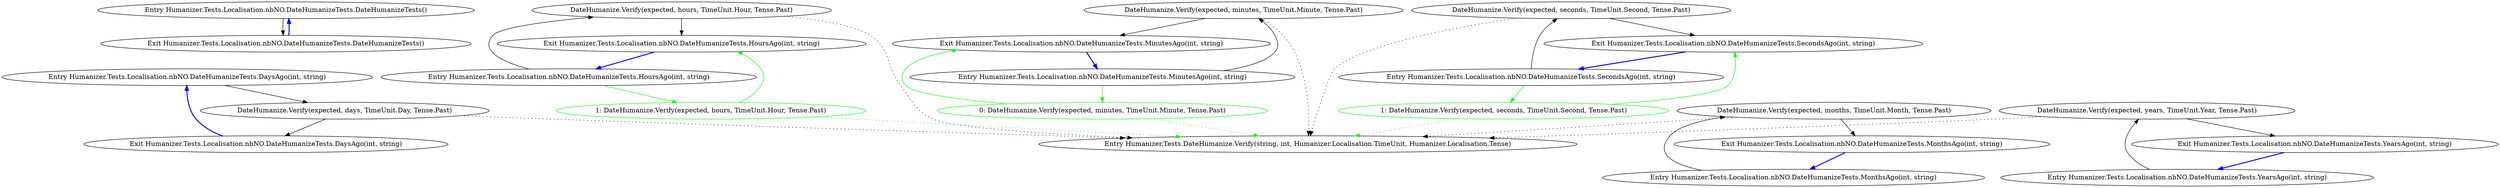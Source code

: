 digraph  {
n0 [cluster="Humanizer.Tests.Localisation.nbNO.DateHumanizeTests.DateHumanizeTests()", label="Entry Humanizer.Tests.Localisation.nbNO.DateHumanizeTests.DateHumanizeTests()", span="7-7"];
n1 [cluster="Humanizer.Tests.Localisation.nbNO.DateHumanizeTests.DateHumanizeTests()", label="Exit Humanizer.Tests.Localisation.nbNO.DateHumanizeTests.DateHumanizeTests()", span="7-7"];
n2 [cluster="Humanizer.Tests.Localisation.nbNO.DateHumanizeTests.DaysAgo(int, string)", label="Entry Humanizer.Tests.Localisation.nbNO.DateHumanizeTests.DaysAgo(int, string)", span="17-17"];
n3 [cluster="Humanizer.Tests.Localisation.nbNO.DateHumanizeTests.DaysAgo(int, string)", label="DateHumanize.Verify(expected, days, TimeUnit.Day, Tense.Past)", span="19-19"];
n4 [cluster="Humanizer.Tests.Localisation.nbNO.DateHumanizeTests.DaysAgo(int, string)", label="Exit Humanizer.Tests.Localisation.nbNO.DateHumanizeTests.DaysAgo(int, string)", span="17-17"];
n5 [cluster="Humanizer.Tests.DateHumanize.Verify(string, int, Humanizer.Localisation.TimeUnit, Humanizer.Localisation.Tense)", label="Entry Humanizer.Tests.DateHumanize.Verify(string, int, Humanizer.Localisation.TimeUnit, Humanizer.Localisation.Tense)", span="27-27"];
n6 [cluster="Humanizer.Tests.Localisation.nbNO.DateHumanizeTests.HoursAgo(int, string)", label="Entry Humanizer.Tests.Localisation.nbNO.DateHumanizeTests.HoursAgo(int, string)", span="27-27"];
n7 [cluster="Humanizer.Tests.Localisation.nbNO.DateHumanizeTests.HoursAgo(int, string)", label="DateHumanize.Verify(expected, hours, TimeUnit.Hour, Tense.Past)", span="29-29"];
n8 [cluster="Humanizer.Tests.Localisation.nbNO.DateHumanizeTests.HoursAgo(int, string)", label="Exit Humanizer.Tests.Localisation.nbNO.DateHumanizeTests.HoursAgo(int, string)", span="27-27"];
n9 [cluster="Humanizer.Tests.Localisation.nbNO.DateHumanizeTests.MinutesAgo(int, string)", label="Entry Humanizer.Tests.Localisation.nbNO.DateHumanizeTests.MinutesAgo(int, string)", span="37-37"];
n10 [cluster="Humanizer.Tests.Localisation.nbNO.DateHumanizeTests.MinutesAgo(int, string)", label="DateHumanize.Verify(expected, minutes, TimeUnit.Minute, Tense.Past)", span="39-39"];
n11 [cluster="Humanizer.Tests.Localisation.nbNO.DateHumanizeTests.MinutesAgo(int, string)", label="Exit Humanizer.Tests.Localisation.nbNO.DateHumanizeTests.MinutesAgo(int, string)", span="37-37"];
n12 [cluster="Humanizer.Tests.Localisation.nbNO.DateHumanizeTests.MonthsAgo(int, string)", label="Entry Humanizer.Tests.Localisation.nbNO.DateHumanizeTests.MonthsAgo(int, string)", span="47-47"];
n13 [cluster="Humanizer.Tests.Localisation.nbNO.DateHumanizeTests.MonthsAgo(int, string)", label="DateHumanize.Verify(expected, months, TimeUnit.Month, Tense.Past)", span="49-49"];
n14 [cluster="Humanizer.Tests.Localisation.nbNO.DateHumanizeTests.MonthsAgo(int, string)", label="Exit Humanizer.Tests.Localisation.nbNO.DateHumanizeTests.MonthsAgo(int, string)", span="47-47"];
n15 [cluster="Humanizer.Tests.Localisation.nbNO.DateHumanizeTests.SecondsAgo(int, string)", label="Entry Humanizer.Tests.Localisation.nbNO.DateHumanizeTests.SecondsAgo(int, string)", span="57-57"];
n16 [cluster="Humanizer.Tests.Localisation.nbNO.DateHumanizeTests.SecondsAgo(int, string)", label="DateHumanize.Verify(expected, seconds, TimeUnit.Second, Tense.Past)", span="59-59"];
n17 [cluster="Humanizer.Tests.Localisation.nbNO.DateHumanizeTests.SecondsAgo(int, string)", label="Exit Humanizer.Tests.Localisation.nbNO.DateHumanizeTests.SecondsAgo(int, string)", span="57-57"];
n18 [cluster="Humanizer.Tests.Localisation.nbNO.DateHumanizeTests.YearsAgo(int, string)", label="Entry Humanizer.Tests.Localisation.nbNO.DateHumanizeTests.YearsAgo(int, string)", span="67-67"];
n19 [cluster="Humanizer.Tests.Localisation.nbNO.DateHumanizeTests.YearsAgo(int, string)", label="DateHumanize.Verify(expected, years, TimeUnit.Year, Tense.Past)", span="69-69"];
n20 [cluster="Humanizer.Tests.Localisation.nbNO.DateHumanizeTests.YearsAgo(int, string)", label="Exit Humanizer.Tests.Localisation.nbNO.DateHumanizeTests.YearsAgo(int, string)", span="67-67"];
d7 [cluster="Humanizer.Tests.Localisation.nbNO.DateHumanizeTests.HoursAgo(int, string)", color=green, community=0, label="1: DateHumanize.Verify(expected, hours, TimeUnit.Hour, Tense.Past)", span="29-29"];
d10 [cluster="Humanizer.Tests.Localisation.nbNO.DateHumanizeTests.MinutesAgo(int, string)", color=green, community=0, label="0: DateHumanize.Verify(expected, minutes, TimeUnit.Minute, Tense.Past)", span="39-39"];
d16 [cluster="Humanizer.Tests.Localisation.nbNO.DateHumanizeTests.SecondsAgo(int, string)", color=green, community=0, label="1: DateHumanize.Verify(expected, seconds, TimeUnit.Second, Tense.Past)", span="59-59"];
n0 -> n1  [key=0, style=solid];
n1 -> n0  [color=blue, key=0, style=bold];
n2 -> n3  [key=0, style=solid];
n3 -> n4  [key=0, style=solid];
n3 -> n5  [key=2, style=dotted];
n4 -> n2  [color=blue, key=0, style=bold];
n6 -> n7  [key=0, style=solid];
n6 -> d7  [color=green, key=0, style=solid];
n7 -> n8  [key=0, style=solid];
n7 -> n5  [key=2, style=dotted];
n8 -> n6  [color=blue, key=0, style=bold];
n9 -> n10  [key=0, style=solid];
n9 -> d10  [color=green, key=0, style=solid];
n10 -> n11  [key=0, style=solid];
n10 -> n5  [key=2, style=dotted];
n11 -> n9  [color=blue, key=0, style=bold];
n12 -> n13  [key=0, style=solid];
n13 -> n14  [key=0, style=solid];
n13 -> n5  [key=2, style=dotted];
n14 -> n12  [color=blue, key=0, style=bold];
n15 -> n16  [key=0, style=solid];
n15 -> d16  [color=green, key=0, style=solid];
n16 -> n17  [key=0, style=solid];
n16 -> n5  [key=2, style=dotted];
n17 -> n15  [color=blue, key=0, style=bold];
n18 -> n19  [key=0, style=solid];
n19 -> n20  [key=0, style=solid];
n19 -> n5  [key=2, style=dotted];
n20 -> n18  [color=blue, key=0, style=bold];
d7 -> n8  [color=green, key=0, style=solid];
d7 -> n5  [color=green, key=2, style=dotted];
d10 -> n11  [color=green, key=0, style=solid];
d10 -> n5  [color=green, key=2, style=dotted];
d16 -> n17  [color=green, key=0, style=solid];
d16 -> n5  [color=green, key=2, style=dotted];
}
